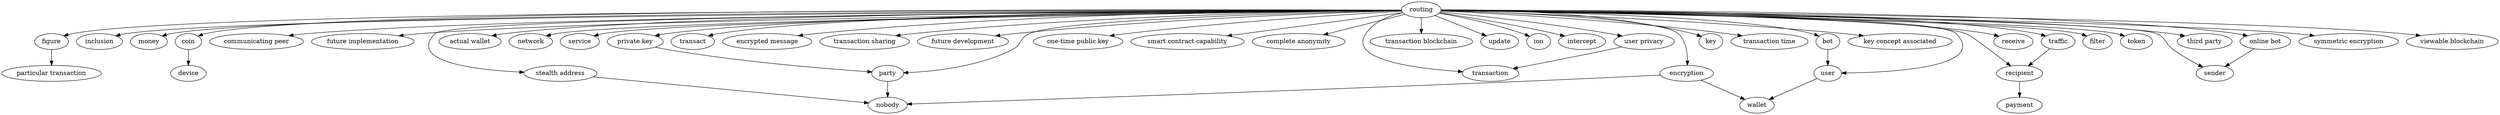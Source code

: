 strict digraph "" {
figure;
inclusion;
money;
transaction;
"communicating peer";
"future implementation";
coin;
"actual wallet";
network;
service;
"particular transaction";
encryption;
transact;
"encrypted message";
"transaction sharing";
"future development";
routing;
party;
"one-time public key";
"smart contract capability";
"complete anonymity";
"stealth address";
"transaction blockchain";
nobody;
update;
ion;
intercept;
traffic;
user;
key;
device;
"transaction time";
recipient;
payment;
"key concept associated";
"online bot";
sender;
receive;
bot;
filter;
wallet;
token;
"private key";
"third party";
"user privacy";
"symmetric encryption";
"viewable blockchain";
figure -> "particular transaction";
encryption -> wallet;
encryption -> nobody;
routing -> figure;
routing -> inclusion;
routing -> money;
routing -> "key concept associated";
routing -> "communicating peer";
routing -> "future implementation";
routing -> coin;
routing -> "actual wallet";
routing -> network;
routing -> service;
routing -> encryption;
routing -> transact;
routing -> "encrypted message";
routing -> "transaction sharing";
routing -> "future development";
routing -> party;
routing -> "one-time public key";
routing -> "smart contract capability";
routing -> "complete anonymity";
routing -> "stealth address";
routing -> "transaction blockchain";
routing -> update;
routing -> ion;
routing -> intercept;
routing -> "symmetric encryption";
routing -> user;
routing -> key;
routing -> "transaction time";
routing -> recipient;
routing -> transaction;
routing -> "online bot";
routing -> sender;
routing -> receive;
routing -> bot;
routing -> filter;
routing -> token;
routing -> "private key";
routing -> "third party";
routing -> "user privacy";
routing -> traffic;
routing -> "viewable blockchain";
party -> nobody;
"stealth address" -> nobody;
traffic -> recipient;
user -> wallet;
coin -> device;
recipient -> payment;
"online bot" -> sender;
bot -> user;
"private key" -> party;
"user privacy" -> transaction;
}
